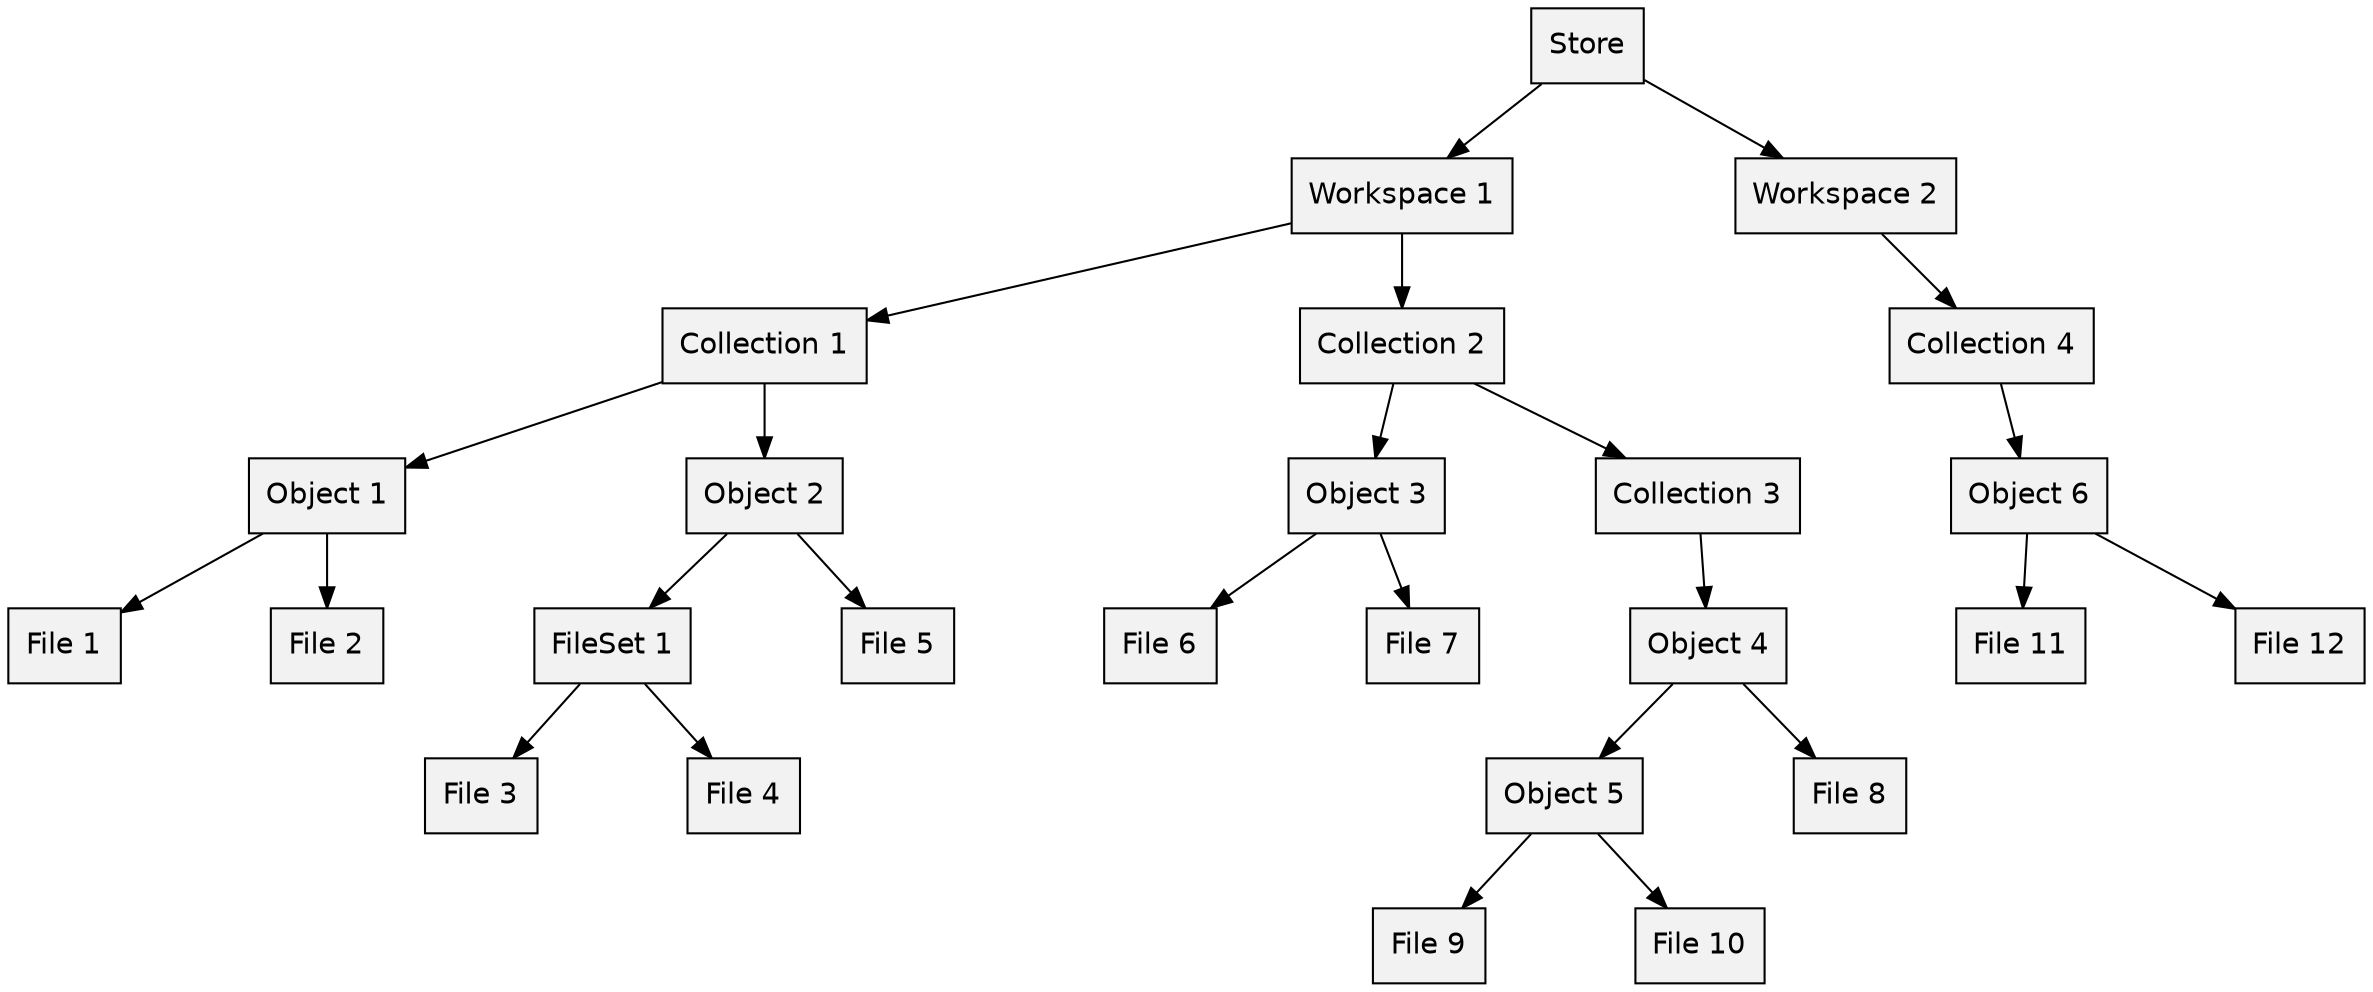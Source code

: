 digraph {
    graph [outputorder = edgesfirst, nodesep = 1]
    node [shape = box, fontname = helvetica, fillcolor = grey95, style = filled]

    Store -> "Workspace 1" -> "Collection 1" -> "Object 1" -> "File 1"
    "Object 1" -> "File 2"
    "Collection 1" -> "Object 2" -> "FileSet 1"
    "FileSet 1" -> "File 3"
    "FileSet 1" -> "File 4"
    "Object 2" -> "File 5"
    "Workspace 1" -> "Collection 2" -> "Object 3" -> "File 6"
    "Object 3" -> "File 7"
    "Collection 2" -> "Collection 3"
    "Collection 3" -> "Object 4" -> "Object 5"
    "Object 4" -> "File 8"
    "Object 5" -> "File 9"
    "Object 5" -> "File 10"

    Store -> "Workspace 2" -> "Collection 4" -> "Object 6" -> "File 11"
    "Object 6" -> "File 12"
}
